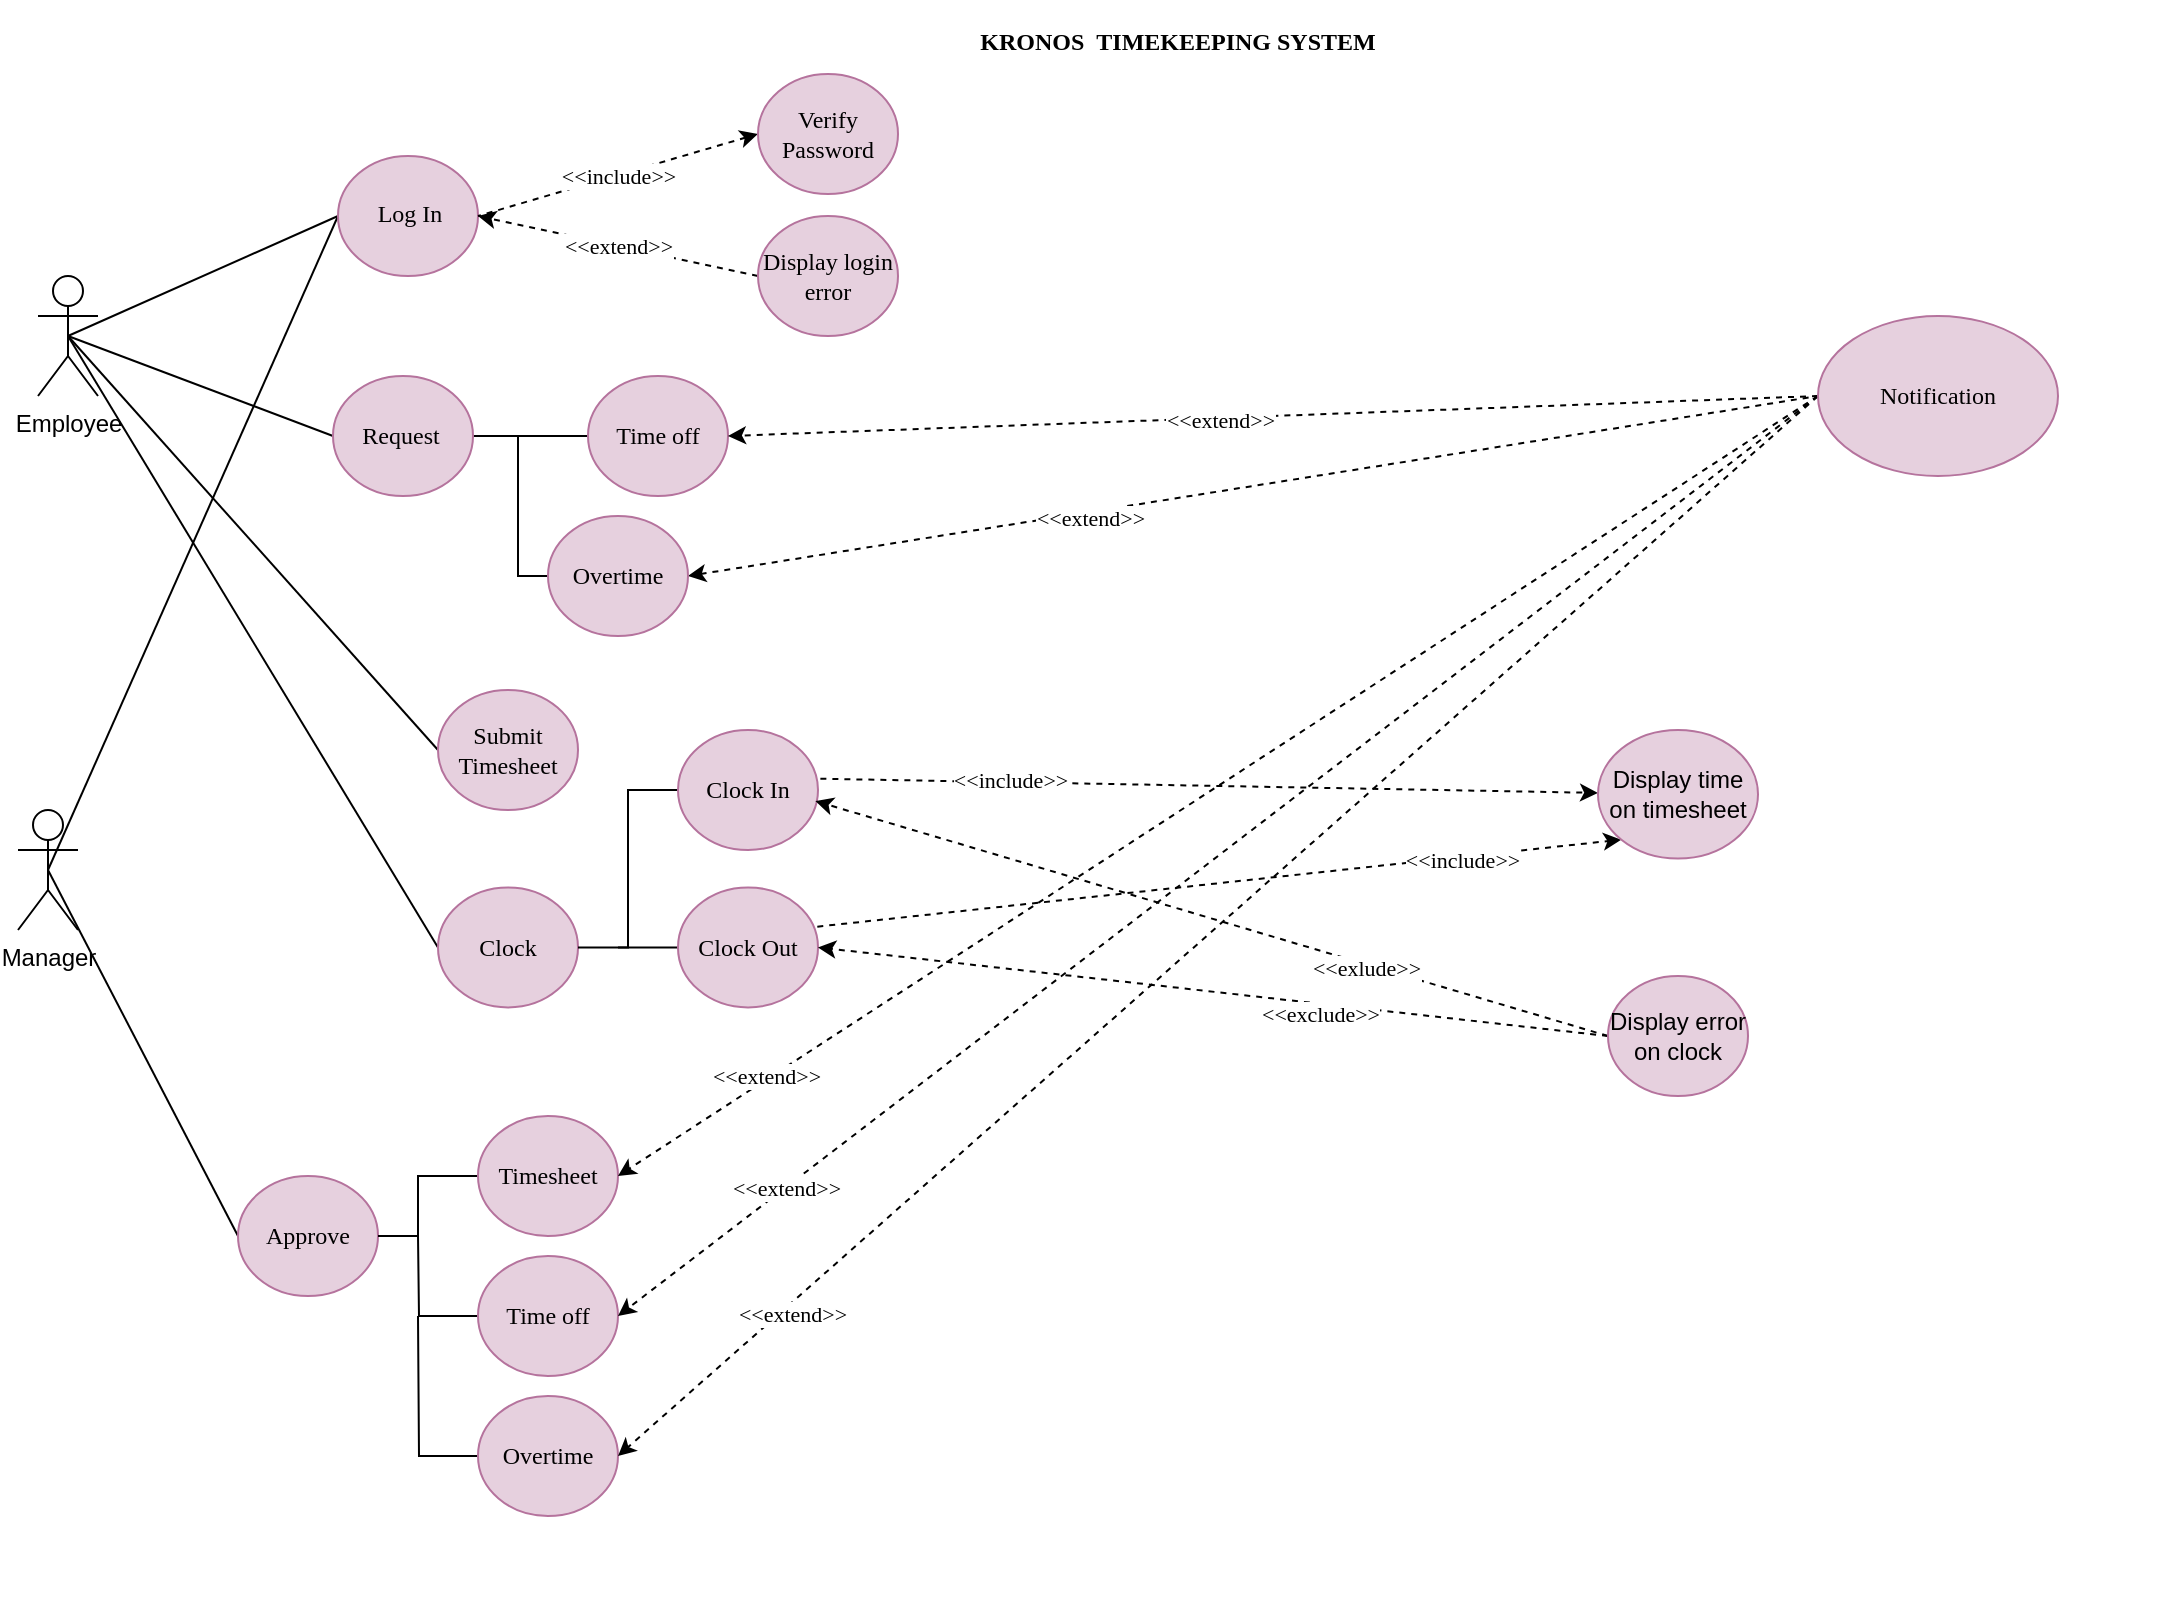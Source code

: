 <mxfile version="13.7.4" type="github">
  <diagram name="Use Case Diagram - Kronos" id="e7e014a7-5840-1c2e-5031-d8a46d1fe8dd">
    <mxGraphModel dx="1351" dy="1787" grid="1" gridSize="10" guides="1" tooltips="1" connect="1" arrows="1" fold="1" page="1" pageScale="1" pageWidth="1169" pageHeight="826" background="#ffffff" math="0" shadow="0">
      <root>
        <mxCell id="0" />
        <mxCell id="1" parent="0" />
        <mxCell id="o9tcD4hmygBaCGeAGvL4-127" value="" style="rounded=0;whiteSpace=wrap;html=1;strokeColor=#FFFFFF;fillColor=#FFFFFF;fontFamily=Garamond;" vertex="1" parent="1">
          <mxGeometry x="90" y="-820" width="1020" height="797" as="geometry" />
        </mxCell>
        <mxCell id="o9tcD4hmygBaCGeAGvL4-79" style="edgeStyle=none;rounded=0;orthogonalLoop=1;jettySize=auto;html=1;exitX=0.5;exitY=0.5;exitDx=0;exitDy=0;exitPerimeter=0;entryX=0;entryY=0.5;entryDx=0;entryDy=0;endArrow=none;endFill=0;strokeColor=#000000;" edge="1" parent="1" source="o9tcD4hmygBaCGeAGvL4-42" target="o9tcD4hmygBaCGeAGvL4-47">
          <mxGeometry relative="1" as="geometry" />
        </mxCell>
        <mxCell id="o9tcD4hmygBaCGeAGvL4-42" value="Employee" style="shape=umlActor;verticalLabelPosition=bottom;verticalAlign=top;html=1;outlineConnect=0;" vertex="1" parent="1">
          <mxGeometry x="40" y="-683" width="30" height="60" as="geometry" />
        </mxCell>
        <mxCell id="o9tcD4hmygBaCGeAGvL4-43" value="Manager" style="shape=umlActor;verticalLabelPosition=bottom;verticalAlign=top;html=1;outlineConnect=0;" vertex="1" parent="1">
          <mxGeometry x="30" y="-416.0" width="30" height="60" as="geometry" />
        </mxCell>
        <mxCell id="o9tcD4hmygBaCGeAGvL4-80" style="edgeStyle=none;rounded=0;orthogonalLoop=1;jettySize=auto;html=1;exitX=0;exitY=0.5;exitDx=0;exitDy=0;endArrow=none;endFill=0;strokeColor=#000000;entryX=0.5;entryY=0.5;entryDx=0;entryDy=0;entryPerimeter=0;" edge="1" parent="1" source="o9tcD4hmygBaCGeAGvL4-46" target="o9tcD4hmygBaCGeAGvL4-42">
          <mxGeometry relative="1" as="geometry">
            <mxPoint x="120" y="-343" as="targetPoint" />
          </mxGeometry>
        </mxCell>
        <mxCell id="o9tcD4hmygBaCGeAGvL4-83" style="edgeStyle=none;rounded=0;orthogonalLoop=1;jettySize=auto;html=1;exitX=0;exitY=0.5;exitDx=0;exitDy=0;entryX=0.5;entryY=0.5;entryDx=0;entryDy=0;entryPerimeter=0;endArrow=none;endFill=0;strokeColor=#000000;" edge="1" parent="1" source="o9tcD4hmygBaCGeAGvL4-46" target="o9tcD4hmygBaCGeAGvL4-43">
          <mxGeometry relative="1" as="geometry" />
        </mxCell>
        <mxCell id="o9tcD4hmygBaCGeAGvL4-46" value="" style="ellipse;whiteSpace=wrap;html=1;strokeColor=#B5739D;fillColor=#E6D0DE;" vertex="1" parent="1">
          <mxGeometry x="190" y="-743" width="70" height="60" as="geometry" />
        </mxCell>
        <mxCell id="o9tcD4hmygBaCGeAGvL4-129" style="edgeStyle=orthogonalEdgeStyle;rounded=0;orthogonalLoop=1;jettySize=auto;html=1;exitX=1;exitY=0.5;exitDx=0;exitDy=0;entryX=0;entryY=0.5;entryDx=0;entryDy=0;startArrow=none;startFill=0;endArrow=none;endFill=0;strokeColor=#000000;fontFamily=Garamond;" edge="1" parent="1" source="o9tcD4hmygBaCGeAGvL4-47" target="o9tcD4hmygBaCGeAGvL4-48">
          <mxGeometry relative="1" as="geometry" />
        </mxCell>
        <mxCell id="o9tcD4hmygBaCGeAGvL4-47" value="&lt;font face=&quot;Garamond&quot;&gt;Request&amp;nbsp;&lt;/font&gt;" style="ellipse;whiteSpace=wrap;html=1;strokeColor=#B5739D;fillColor=#E6D0DE;" vertex="1" parent="1">
          <mxGeometry x="187.5" y="-633" width="70" height="60" as="geometry" />
        </mxCell>
        <mxCell id="o9tcD4hmygBaCGeAGvL4-48" value="Time off" style="ellipse;whiteSpace=wrap;html=1;strokeColor=#B5739D;fillColor=#E6D0DE;fontStyle=0;fontFamily=Garamond;" vertex="1" parent="1">
          <mxGeometry x="315" y="-633" width="70" height="60" as="geometry" />
        </mxCell>
        <mxCell id="o9tcD4hmygBaCGeAGvL4-99" style="edgeStyle=none;rounded=0;orthogonalLoop=1;jettySize=auto;html=1;exitX=1;exitY=0.5;exitDx=0;exitDy=0;entryX=0;entryY=0.5;entryDx=0;entryDy=0;dashed=1;startArrow=classic;startFill=1;endArrow=none;endFill=0;strokeColor=#000000;fontFamily=Garamond;" edge="1" parent="1" source="o9tcD4hmygBaCGeAGvL4-49" target="o9tcD4hmygBaCGeAGvL4-98">
          <mxGeometry relative="1" as="geometry" />
        </mxCell>
        <mxCell id="o9tcD4hmygBaCGeAGvL4-139" value="&amp;lt;&amp;lt;extend&amp;gt;&amp;gt;" style="edgeLabel;html=1;align=center;verticalAlign=middle;resizable=0;points=[];fontFamily=Garamond;" vertex="1" connectable="0" parent="o9tcD4hmygBaCGeAGvL4-99">
          <mxGeometry x="-0.29" y="-3" relative="1" as="geometry">
            <mxPoint as="offset" />
          </mxGeometry>
        </mxCell>
        <mxCell id="o9tcD4hmygBaCGeAGvL4-130" style="edgeStyle=orthogonalEdgeStyle;rounded=0;orthogonalLoop=1;jettySize=auto;html=1;exitX=0;exitY=0.5;exitDx=0;exitDy=0;startArrow=none;startFill=0;endArrow=none;endFill=0;strokeColor=#000000;fontFamily=Garamond;" edge="1" parent="1" source="o9tcD4hmygBaCGeAGvL4-49">
          <mxGeometry relative="1" as="geometry">
            <mxPoint x="280" y="-603" as="targetPoint" />
            <Array as="points">
              <mxPoint x="280" y="-533" />
            </Array>
          </mxGeometry>
        </mxCell>
        <mxCell id="o9tcD4hmygBaCGeAGvL4-49" value="&lt;font face=&quot;Garamond&quot;&gt;Overtime&lt;/font&gt;" style="ellipse;whiteSpace=wrap;html=1;strokeColor=#B5739D;fillColor=#E6D0DE;" vertex="1" parent="1">
          <mxGeometry x="295" y="-563" width="70" height="60" as="geometry" />
        </mxCell>
        <mxCell id="o9tcD4hmygBaCGeAGvL4-50" value="&lt;font face=&quot;Garamond&quot;&gt;Log In&lt;/font&gt;" style="text;html=1;strokeColor=none;fillColor=none;align=center;verticalAlign=middle;whiteSpace=wrap;rounded=0;" vertex="1" parent="1">
          <mxGeometry x="206" y="-724" width="40" height="20" as="geometry" />
        </mxCell>
        <mxCell id="o9tcD4hmygBaCGeAGvL4-91" style="edgeStyle=none;rounded=0;orthogonalLoop=1;jettySize=auto;html=1;exitX=0;exitY=0.5;exitDx=0;exitDy=0;entryX=0.5;entryY=0.5;entryDx=0;entryDy=0;entryPerimeter=0;endArrow=none;endFill=0;strokeColor=#000000;fontFamily=Garamond;" edge="1" parent="1" source="o9tcD4hmygBaCGeAGvL4-51" target="o9tcD4hmygBaCGeAGvL4-42">
          <mxGeometry relative="1" as="geometry" />
        </mxCell>
        <mxCell id="o9tcD4hmygBaCGeAGvL4-51" value="&lt;font face=&quot;Garamond&quot;&gt;Submit Timesheet&lt;/font&gt;" style="ellipse;whiteSpace=wrap;html=1;strokeColor=#B5739D;fillColor=#E6D0DE;" vertex="1" parent="1">
          <mxGeometry x="240" y="-476" width="70" height="60" as="geometry" />
        </mxCell>
        <mxCell id="o9tcD4hmygBaCGeAGvL4-81" style="edgeStyle=none;rounded=0;orthogonalLoop=1;jettySize=auto;html=1;exitX=0;exitY=0.5;exitDx=0;exitDy=0;endArrow=none;endFill=0;strokeColor=#000000;entryX=0.5;entryY=0.5;entryDx=0;entryDy=0;entryPerimeter=0;" edge="1" parent="1" source="o9tcD4hmygBaCGeAGvL4-52" target="o9tcD4hmygBaCGeAGvL4-42">
          <mxGeometry relative="1" as="geometry">
            <mxPoint x="120" y="-343" as="targetPoint" />
          </mxGeometry>
        </mxCell>
        <mxCell id="o9tcD4hmygBaCGeAGvL4-52" value="&lt;font face=&quot;Garamond&quot;&gt;Clock&lt;/font&gt;" style="ellipse;whiteSpace=wrap;html=1;strokeColor=#B5739D;fillColor=#E6D0DE;" vertex="1" parent="1">
          <mxGeometry x="240" y="-377.29" width="70" height="60" as="geometry" />
        </mxCell>
        <mxCell id="o9tcD4hmygBaCGeAGvL4-113" style="edgeStyle=none;rounded=0;orthogonalLoop=1;jettySize=auto;html=1;exitX=1.017;exitY=0.406;exitDx=0;exitDy=0;dashed=1;startArrow=none;startFill=0;endArrow=classic;endFill=1;strokeColor=#000000;fontFamily=Garamond;exitPerimeter=0;" edge="1" parent="1" source="o9tcD4hmygBaCGeAGvL4-53" target="o9tcD4hmygBaCGeAGvL4-110">
          <mxGeometry relative="1" as="geometry" />
        </mxCell>
        <mxCell id="o9tcD4hmygBaCGeAGvL4-115" value="&amp;lt;&amp;lt;include&amp;gt;&amp;gt;" style="edgeLabel;html=1;align=center;verticalAlign=middle;resizable=0;points=[];fontFamily=Garamond;" vertex="1" connectable="0" parent="o9tcD4hmygBaCGeAGvL4-113">
          <mxGeometry x="-0.511" y="1" relative="1" as="geometry">
            <mxPoint as="offset" />
          </mxGeometry>
        </mxCell>
        <mxCell id="o9tcD4hmygBaCGeAGvL4-134" style="edgeStyle=orthogonalEdgeStyle;rounded=0;orthogonalLoop=1;jettySize=auto;html=1;exitX=0;exitY=0.5;exitDx=0;exitDy=0;entryX=1;entryY=0.5;entryDx=0;entryDy=0;startArrow=none;startFill=0;endArrow=none;endFill=0;strokeColor=#000000;fontFamily=Garamond;" edge="1" parent="1" source="o9tcD4hmygBaCGeAGvL4-53" target="o9tcD4hmygBaCGeAGvL4-52">
          <mxGeometry relative="1" as="geometry" />
        </mxCell>
        <mxCell id="o9tcD4hmygBaCGeAGvL4-53" value="&lt;font face=&quot;Garamond&quot;&gt;Clock In&lt;/font&gt;" style="ellipse;whiteSpace=wrap;html=1;strokeColor=#B5739D;fillColor=#E6D0DE;" vertex="1" parent="1">
          <mxGeometry x="360" y="-456" width="70" height="60" as="geometry" />
        </mxCell>
        <mxCell id="o9tcD4hmygBaCGeAGvL4-117" style="edgeStyle=none;rounded=0;orthogonalLoop=1;jettySize=auto;html=1;exitX=0.995;exitY=0.327;exitDx=0;exitDy=0;entryX=0;entryY=1;entryDx=0;entryDy=0;dashed=1;startArrow=none;startFill=0;endArrow=classic;endFill=1;strokeColor=#000000;fontFamily=Garamond;exitPerimeter=0;" edge="1" parent="1" source="o9tcD4hmygBaCGeAGvL4-54" target="o9tcD4hmygBaCGeAGvL4-110">
          <mxGeometry relative="1" as="geometry" />
        </mxCell>
        <mxCell id="o9tcD4hmygBaCGeAGvL4-119" value="&amp;lt;&amp;lt;include&amp;gt;&amp;gt;" style="edgeLabel;html=1;align=center;verticalAlign=middle;resizable=0;points=[];fontFamily=Garamond;" vertex="1" connectable="0" parent="o9tcD4hmygBaCGeAGvL4-117">
          <mxGeometry x="0.596" y="-1" relative="1" as="geometry">
            <mxPoint x="1" as="offset" />
          </mxGeometry>
        </mxCell>
        <mxCell id="o9tcD4hmygBaCGeAGvL4-135" style="edgeStyle=orthogonalEdgeStyle;rounded=0;orthogonalLoop=1;jettySize=auto;html=1;exitX=0;exitY=0.5;exitDx=0;exitDy=0;startArrow=none;startFill=0;endArrow=none;endFill=0;strokeColor=#000000;fontFamily=Garamond;" edge="1" parent="1" source="o9tcD4hmygBaCGeAGvL4-54">
          <mxGeometry relative="1" as="geometry">
            <mxPoint x="330" y="-347.5" as="targetPoint" />
          </mxGeometry>
        </mxCell>
        <mxCell id="o9tcD4hmygBaCGeAGvL4-54" value="&lt;font face=&quot;Garamond&quot;&gt;Clock Out&lt;/font&gt;" style="ellipse;whiteSpace=wrap;html=1;strokeColor=#B5739D;fillColor=#E6D0DE;" vertex="1" parent="1">
          <mxGeometry x="360" y="-377.29" width="70" height="60" as="geometry" />
        </mxCell>
        <mxCell id="o9tcD4hmygBaCGeAGvL4-84" style="edgeStyle=none;rounded=0;orthogonalLoop=1;jettySize=auto;html=1;exitX=0;exitY=0.5;exitDx=0;exitDy=0;endArrow=none;endFill=0;strokeColor=#000000;entryX=0.5;entryY=0.5;entryDx=0;entryDy=0;entryPerimeter=0;" edge="1" parent="1" source="o9tcD4hmygBaCGeAGvL4-55" target="o9tcD4hmygBaCGeAGvL4-43">
          <mxGeometry relative="1" as="geometry">
            <mxPoint x="120" y="-23" as="targetPoint" />
          </mxGeometry>
        </mxCell>
        <mxCell id="o9tcD4hmygBaCGeAGvL4-55" value="&lt;font face=&quot;Garamond&quot;&gt;Approve&lt;/font&gt;" style="ellipse;whiteSpace=wrap;html=1;strokeColor=#B5739D;fillColor=#E6D0DE;" vertex="1" parent="1">
          <mxGeometry x="140" y="-233" width="70" height="60" as="geometry" />
        </mxCell>
        <mxCell id="o9tcD4hmygBaCGeAGvL4-140" style="edgeStyle=orthogonalEdgeStyle;rounded=0;orthogonalLoop=1;jettySize=auto;html=1;exitX=0;exitY=0.5;exitDx=0;exitDy=0;entryX=1;entryY=0.5;entryDx=0;entryDy=0;startArrow=none;startFill=0;endArrow=none;endFill=0;strokeColor=#000000;fontFamily=Garamond;" edge="1" parent="1" source="o9tcD4hmygBaCGeAGvL4-56" target="o9tcD4hmygBaCGeAGvL4-55">
          <mxGeometry relative="1" as="geometry">
            <Array as="points">
              <mxPoint x="230" y="-233" />
              <mxPoint x="230" y="-203" />
            </Array>
          </mxGeometry>
        </mxCell>
        <mxCell id="o9tcD4hmygBaCGeAGvL4-56" value="&lt;span style=&quot;font-weight: normal&quot;&gt;Timesheet&lt;/span&gt;" style="ellipse;whiteSpace=wrap;html=1;strokeColor=#B5739D;fillColor=#E6D0DE;fontStyle=1;fontFamily=Garamond;" vertex="1" parent="1">
          <mxGeometry x="260" y="-263" width="70" height="60" as="geometry" />
        </mxCell>
        <mxCell id="o9tcD4hmygBaCGeAGvL4-142" style="edgeStyle=orthogonalEdgeStyle;rounded=0;orthogonalLoop=1;jettySize=auto;html=1;exitX=0;exitY=0.5;exitDx=0;exitDy=0;startArrow=none;startFill=0;endArrow=none;endFill=0;strokeColor=#000000;fontFamily=Garamond;" edge="1" parent="1" source="o9tcD4hmygBaCGeAGvL4-57">
          <mxGeometry relative="1" as="geometry">
            <mxPoint x="230" y="-203" as="targetPoint" />
          </mxGeometry>
        </mxCell>
        <mxCell id="o9tcD4hmygBaCGeAGvL4-57" value="&lt;font face=&quot;Garamond&quot;&gt;Time off&lt;/font&gt;" style="ellipse;whiteSpace=wrap;html=1;strokeColor=#B5739D;fillColor=#E6D0DE;" vertex="1" parent="1">
          <mxGeometry x="260" y="-193" width="70" height="60" as="geometry" />
        </mxCell>
        <mxCell id="o9tcD4hmygBaCGeAGvL4-143" style="edgeStyle=orthogonalEdgeStyle;rounded=0;orthogonalLoop=1;jettySize=auto;html=1;exitX=0;exitY=0.5;exitDx=0;exitDy=0;startArrow=none;startFill=0;endArrow=none;endFill=0;strokeColor=#000000;fontFamily=Garamond;" edge="1" parent="1" source="o9tcD4hmygBaCGeAGvL4-58">
          <mxGeometry relative="1" as="geometry">
            <mxPoint x="230" y="-163" as="targetPoint" />
          </mxGeometry>
        </mxCell>
        <mxCell id="o9tcD4hmygBaCGeAGvL4-58" value="&lt;font face=&quot;Garamond&quot;&gt;Overtime&lt;br&gt;&lt;/font&gt;" style="ellipse;whiteSpace=wrap;html=1;strokeColor=#B5739D;fillColor=#E6D0DE;" vertex="1" parent="1">
          <mxGeometry x="260" y="-123" width="70" height="60" as="geometry" />
        </mxCell>
        <mxCell id="o9tcD4hmygBaCGeAGvL4-96" value="&amp;lt;&amp;lt;include&amp;gt;&amp;gt;" style="edgeStyle=none;rounded=0;orthogonalLoop=1;jettySize=auto;html=1;exitX=0;exitY=0.5;exitDx=0;exitDy=0;entryX=1;entryY=0.5;entryDx=0;entryDy=0;endArrow=none;endFill=0;fontFamily=Garamond;dashed=1;startArrow=classic;startFill=1;" edge="1" parent="1" source="o9tcD4hmygBaCGeAGvL4-94" target="o9tcD4hmygBaCGeAGvL4-46">
          <mxGeometry relative="1" as="geometry" />
        </mxCell>
        <mxCell id="o9tcD4hmygBaCGeAGvL4-94" value="Verify Password" style="ellipse;whiteSpace=wrap;html=1;strokeColor=#B5739D;fillColor=#E6D0DE;fontFamily=Garamond;" vertex="1" parent="1">
          <mxGeometry x="400" y="-784" width="70" height="60" as="geometry" />
        </mxCell>
        <mxCell id="o9tcD4hmygBaCGeAGvL4-97" value="&amp;lt;&amp;lt;extend&amp;gt;&amp;gt;" style="edgeStyle=none;rounded=0;orthogonalLoop=1;jettySize=auto;html=1;exitX=0;exitY=0.5;exitDx=0;exitDy=0;entryX=1;entryY=0.5;entryDx=0;entryDy=0;dashed=1;startArrow=none;startFill=0;endArrow=classic;endFill=1;strokeColor=#000000;fontFamily=Garamond;" edge="1" parent="1" source="o9tcD4hmygBaCGeAGvL4-95" target="o9tcD4hmygBaCGeAGvL4-46">
          <mxGeometry relative="1" as="geometry" />
        </mxCell>
        <mxCell id="o9tcD4hmygBaCGeAGvL4-95" value="&lt;font face=&quot;Garamond&quot;&gt;Display login error&lt;/font&gt;" style="ellipse;whiteSpace=wrap;html=1;strokeColor=#B5739D;fillColor=#E6D0DE;" vertex="1" parent="1">
          <mxGeometry x="400" y="-713" width="70" height="60" as="geometry" />
        </mxCell>
        <mxCell id="o9tcD4hmygBaCGeAGvL4-100" style="edgeStyle=none;rounded=0;orthogonalLoop=1;jettySize=auto;html=1;exitX=0;exitY=0.5;exitDx=0;exitDy=0;entryX=1;entryY=0.5;entryDx=0;entryDy=0;dashed=1;startArrow=none;startFill=0;endArrow=classic;endFill=1;strokeColor=#000000;fontFamily=Garamond;" edge="1" parent="1" source="o9tcD4hmygBaCGeAGvL4-98" target="o9tcD4hmygBaCGeAGvL4-48">
          <mxGeometry relative="1" as="geometry" />
        </mxCell>
        <mxCell id="o9tcD4hmygBaCGeAGvL4-105" value="&amp;lt;&amp;lt;extend&amp;gt;&amp;gt;" style="edgeLabel;html=1;align=center;verticalAlign=middle;resizable=0;points=[];fontFamily=Garamond;" vertex="1" connectable="0" parent="o9tcD4hmygBaCGeAGvL4-100">
          <mxGeometry x="0.099" y="1" relative="1" as="geometry">
            <mxPoint as="offset" />
          </mxGeometry>
        </mxCell>
        <mxCell id="o9tcD4hmygBaCGeAGvL4-102" style="edgeStyle=none;rounded=0;orthogonalLoop=1;jettySize=auto;html=1;exitX=0;exitY=0.5;exitDx=0;exitDy=0;entryX=1;entryY=0.5;entryDx=0;entryDy=0;dashed=1;startArrow=none;startFill=0;endArrow=classic;endFill=1;strokeColor=#000000;fontFamily=Garamond;" edge="1" parent="1" source="o9tcD4hmygBaCGeAGvL4-98" target="o9tcD4hmygBaCGeAGvL4-56">
          <mxGeometry relative="1" as="geometry" />
        </mxCell>
        <mxCell id="o9tcD4hmygBaCGeAGvL4-136" value="&amp;lt;&amp;lt;extend&amp;gt;&amp;gt;" style="edgeLabel;html=1;align=center;verticalAlign=middle;resizable=0;points=[];fontFamily=Garamond;" vertex="1" connectable="0" parent="o9tcD4hmygBaCGeAGvL4-102">
          <mxGeometry x="0.749" y="-2" relative="1" as="geometry">
            <mxPoint as="offset" />
          </mxGeometry>
        </mxCell>
        <mxCell id="o9tcD4hmygBaCGeAGvL4-103" style="edgeStyle=none;rounded=0;orthogonalLoop=1;jettySize=auto;html=1;exitX=0;exitY=0.5;exitDx=0;exitDy=0;entryX=1;entryY=0.5;entryDx=0;entryDy=0;dashed=1;startArrow=none;startFill=0;endArrow=classic;endFill=1;strokeColor=#000000;fontFamily=Garamond;" edge="1" parent="1" source="o9tcD4hmygBaCGeAGvL4-98" target="o9tcD4hmygBaCGeAGvL4-57">
          <mxGeometry relative="1" as="geometry" />
        </mxCell>
        <mxCell id="o9tcD4hmygBaCGeAGvL4-137" value="&amp;lt;&amp;lt;extend&amp;gt;&amp;gt;" style="edgeLabel;html=1;align=center;verticalAlign=middle;resizable=0;points=[];fontFamily=Garamond;" vertex="1" connectable="0" parent="o9tcD4hmygBaCGeAGvL4-103">
          <mxGeometry x="0.722" relative="1" as="geometry">
            <mxPoint as="offset" />
          </mxGeometry>
        </mxCell>
        <mxCell id="o9tcD4hmygBaCGeAGvL4-104" style="edgeStyle=none;rounded=0;orthogonalLoop=1;jettySize=auto;html=1;exitX=0;exitY=0.5;exitDx=0;exitDy=0;entryX=1;entryY=0.5;entryDx=0;entryDy=0;dashed=1;startArrow=none;startFill=0;endArrow=classic;endFill=1;strokeColor=#000000;fontFamily=Garamond;" edge="1" parent="1" source="o9tcD4hmygBaCGeAGvL4-98" target="o9tcD4hmygBaCGeAGvL4-58">
          <mxGeometry relative="1" as="geometry" />
        </mxCell>
        <mxCell id="o9tcD4hmygBaCGeAGvL4-138" value="&amp;lt;&amp;lt;extend&amp;gt;&amp;gt;" style="edgeLabel;html=1;align=center;verticalAlign=middle;resizable=0;points=[];fontFamily=Garamond;" vertex="1" connectable="0" parent="o9tcD4hmygBaCGeAGvL4-104">
          <mxGeometry x="0.719" y="4" relative="1" as="geometry">
            <mxPoint as="offset" />
          </mxGeometry>
        </mxCell>
        <mxCell id="o9tcD4hmygBaCGeAGvL4-98" value="&lt;font face=&quot;Garamond&quot;&gt;Notification&lt;/font&gt;" style="ellipse;whiteSpace=wrap;html=1;strokeColor=#B5739D;fillColor=#E6D0DE;" vertex="1" parent="1">
          <mxGeometry x="930" y="-663" width="120" height="80" as="geometry" />
        </mxCell>
        <mxCell id="o9tcD4hmygBaCGeAGvL4-110" value="Display time on timesheet" style="ellipse;whiteSpace=wrap;html=1;strokeColor=#B5739D;fillColor=#E6D0DE;" vertex="1" parent="1">
          <mxGeometry x="820" y="-456" width="80" height="64.29" as="geometry" />
        </mxCell>
        <mxCell id="o9tcD4hmygBaCGeAGvL4-114" style="edgeStyle=none;rounded=0;orthogonalLoop=1;jettySize=auto;html=1;exitX=0;exitY=0.5;exitDx=0;exitDy=0;dashed=1;startArrow=none;startFill=0;endArrow=classic;endFill=1;strokeColor=#000000;fontFamily=Garamond;entryX=0.981;entryY=0.592;entryDx=0;entryDy=0;entryPerimeter=0;" edge="1" parent="1" source="o9tcD4hmygBaCGeAGvL4-111" target="o9tcD4hmygBaCGeAGvL4-53">
          <mxGeometry relative="1" as="geometry">
            <mxPoint x="700" y="-153" as="targetPoint" />
          </mxGeometry>
        </mxCell>
        <mxCell id="o9tcD4hmygBaCGeAGvL4-116" value="&amp;lt;&amp;lt;exlude&amp;gt;&amp;gt;" style="edgeLabel;html=1;align=center;verticalAlign=middle;resizable=0;points=[];fontFamily=Garamond;" vertex="1" connectable="0" parent="o9tcD4hmygBaCGeAGvL4-114">
          <mxGeometry x="-0.39" y="2" relative="1" as="geometry">
            <mxPoint as="offset" />
          </mxGeometry>
        </mxCell>
        <mxCell id="o9tcD4hmygBaCGeAGvL4-118" style="edgeStyle=none;rounded=0;orthogonalLoop=1;jettySize=auto;html=1;exitX=0;exitY=0.5;exitDx=0;exitDy=0;dashed=1;startArrow=none;startFill=0;endArrow=classic;endFill=1;strokeColor=#000000;fontFamily=Garamond;entryX=1;entryY=0.5;entryDx=0;entryDy=0;" edge="1" parent="1" source="o9tcD4hmygBaCGeAGvL4-111" target="o9tcD4hmygBaCGeAGvL4-54">
          <mxGeometry relative="1" as="geometry">
            <mxPoint x="700" y="-53" as="targetPoint" />
          </mxGeometry>
        </mxCell>
        <mxCell id="o9tcD4hmygBaCGeAGvL4-120" value="&amp;lt;&amp;lt;exclude&amp;gt;&amp;gt;" style="edgeLabel;html=1;align=center;verticalAlign=middle;resizable=0;points=[];fontFamily=Garamond;" vertex="1" connectable="0" parent="o9tcD4hmygBaCGeAGvL4-118">
          <mxGeometry x="-0.272" y="5" relative="1" as="geometry">
            <mxPoint as="offset" />
          </mxGeometry>
        </mxCell>
        <mxCell id="o9tcD4hmygBaCGeAGvL4-111" value="Display error on clock" style="ellipse;whiteSpace=wrap;html=1;strokeColor=#B5739D;fillColor=#E6D0DE;" vertex="1" parent="1">
          <mxGeometry x="825" y="-333" width="70" height="60" as="geometry" />
        </mxCell>
        <mxCell id="o9tcD4hmygBaCGeAGvL4-124" style="edgeStyle=none;rounded=0;orthogonalLoop=1;jettySize=auto;html=1;exitX=1;exitY=1;exitDx=0;exitDy=0;dashed=1;startArrow=none;startFill=0;endArrow=classic;endFill=1;strokeColor=#000000;fontFamily=Garamond;" edge="1" parent="1">
          <mxGeometry relative="1" as="geometry">
            <mxPoint x="870" y="-23" as="sourcePoint" />
            <mxPoint x="870" y="-23" as="targetPoint" />
          </mxGeometry>
        </mxCell>
        <mxCell id="o9tcD4hmygBaCGeAGvL4-144" value="KRONOS &amp;nbsp;TIMEKEEPING SYSTEM" style="text;html=1;strokeColor=none;fillColor=none;align=center;verticalAlign=middle;whiteSpace=wrap;rounded=0;fontFamily=Garamond;fontStyle=1" vertex="1" parent="1">
          <mxGeometry x="500" y="-810" width="220" height="20" as="geometry" />
        </mxCell>
      </root>
    </mxGraphModel>
  </diagram>
</mxfile>
